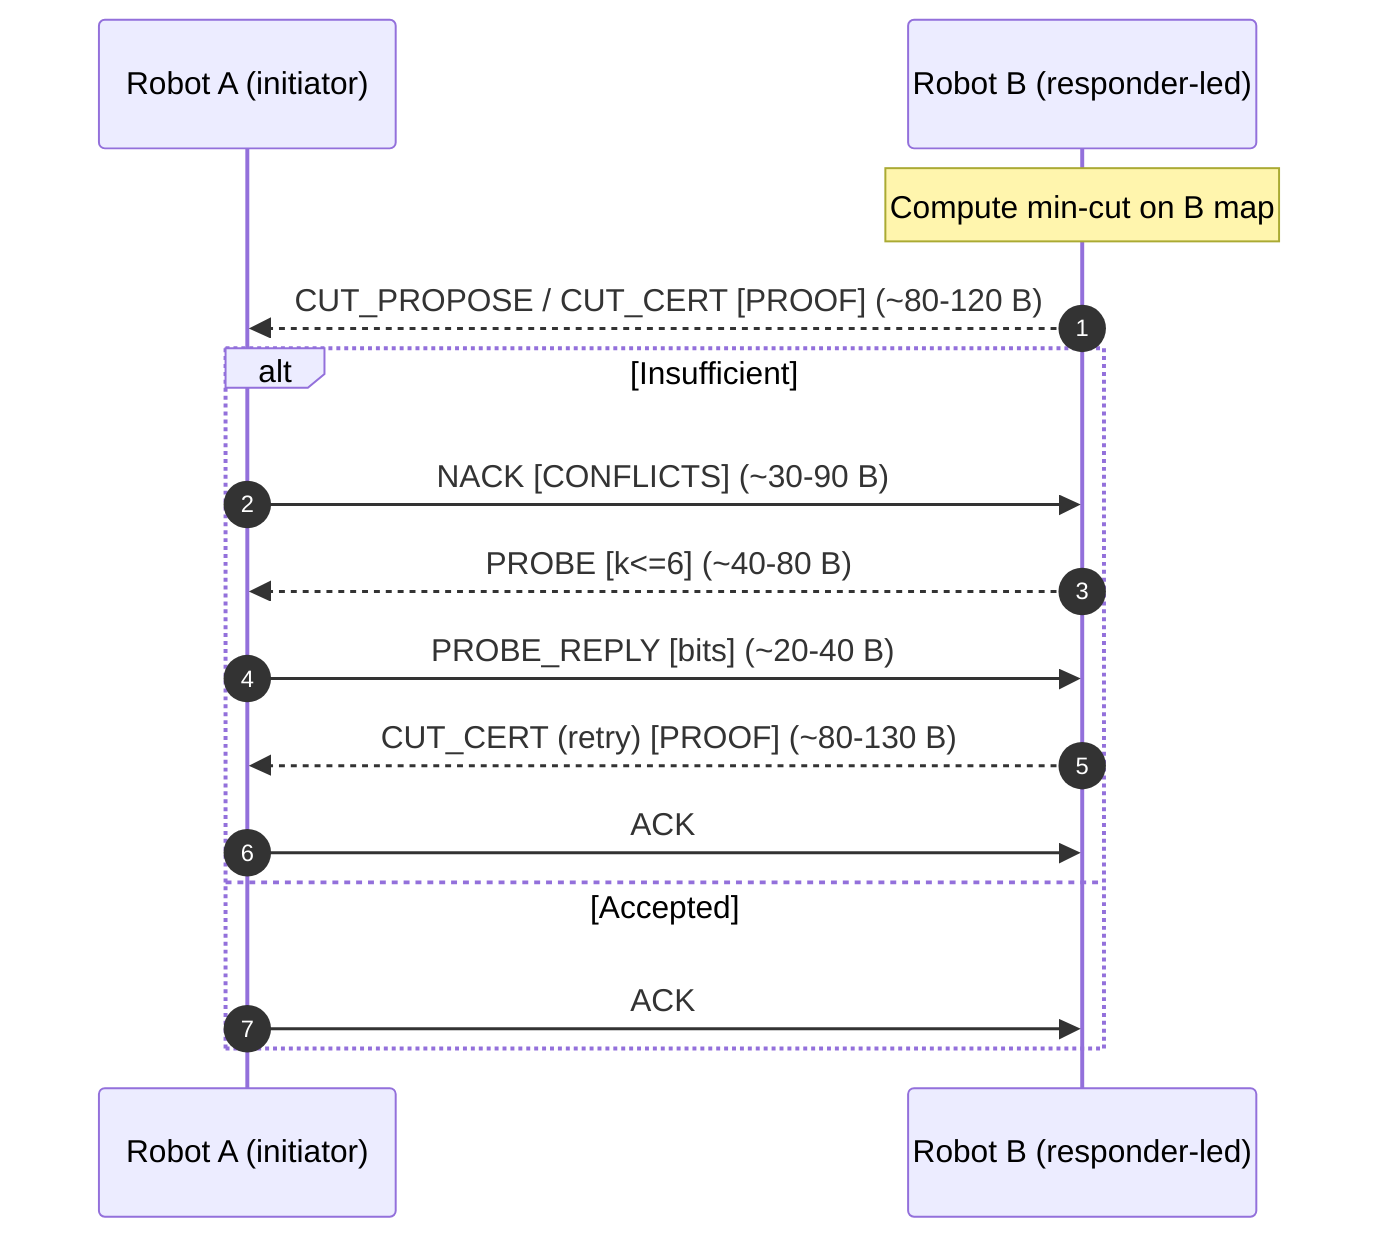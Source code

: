 sequenceDiagram
    autonumber
    participant A as Robot A (initiator)
    participant B as Robot B (responder-led)
    Note over B: Compute min-cut on B map
    B-->>A: CUT_PROPOSE / CUT_CERT [PROOF] (~80-120 B)
    alt Insufficient
        A->>B: NACK [CONFLICTS] (~30-90 B)
        B-->>A: PROBE [k<=6] (~40-80 B)
        A->>B: PROBE_REPLY [bits] (~20-40 B)
        B-->>A: CUT_CERT (retry) [PROOF] (~80-130 B)
        A->>B: ACK
    else Accepted
        A->>B: ACK
    end
    %% End diagram
